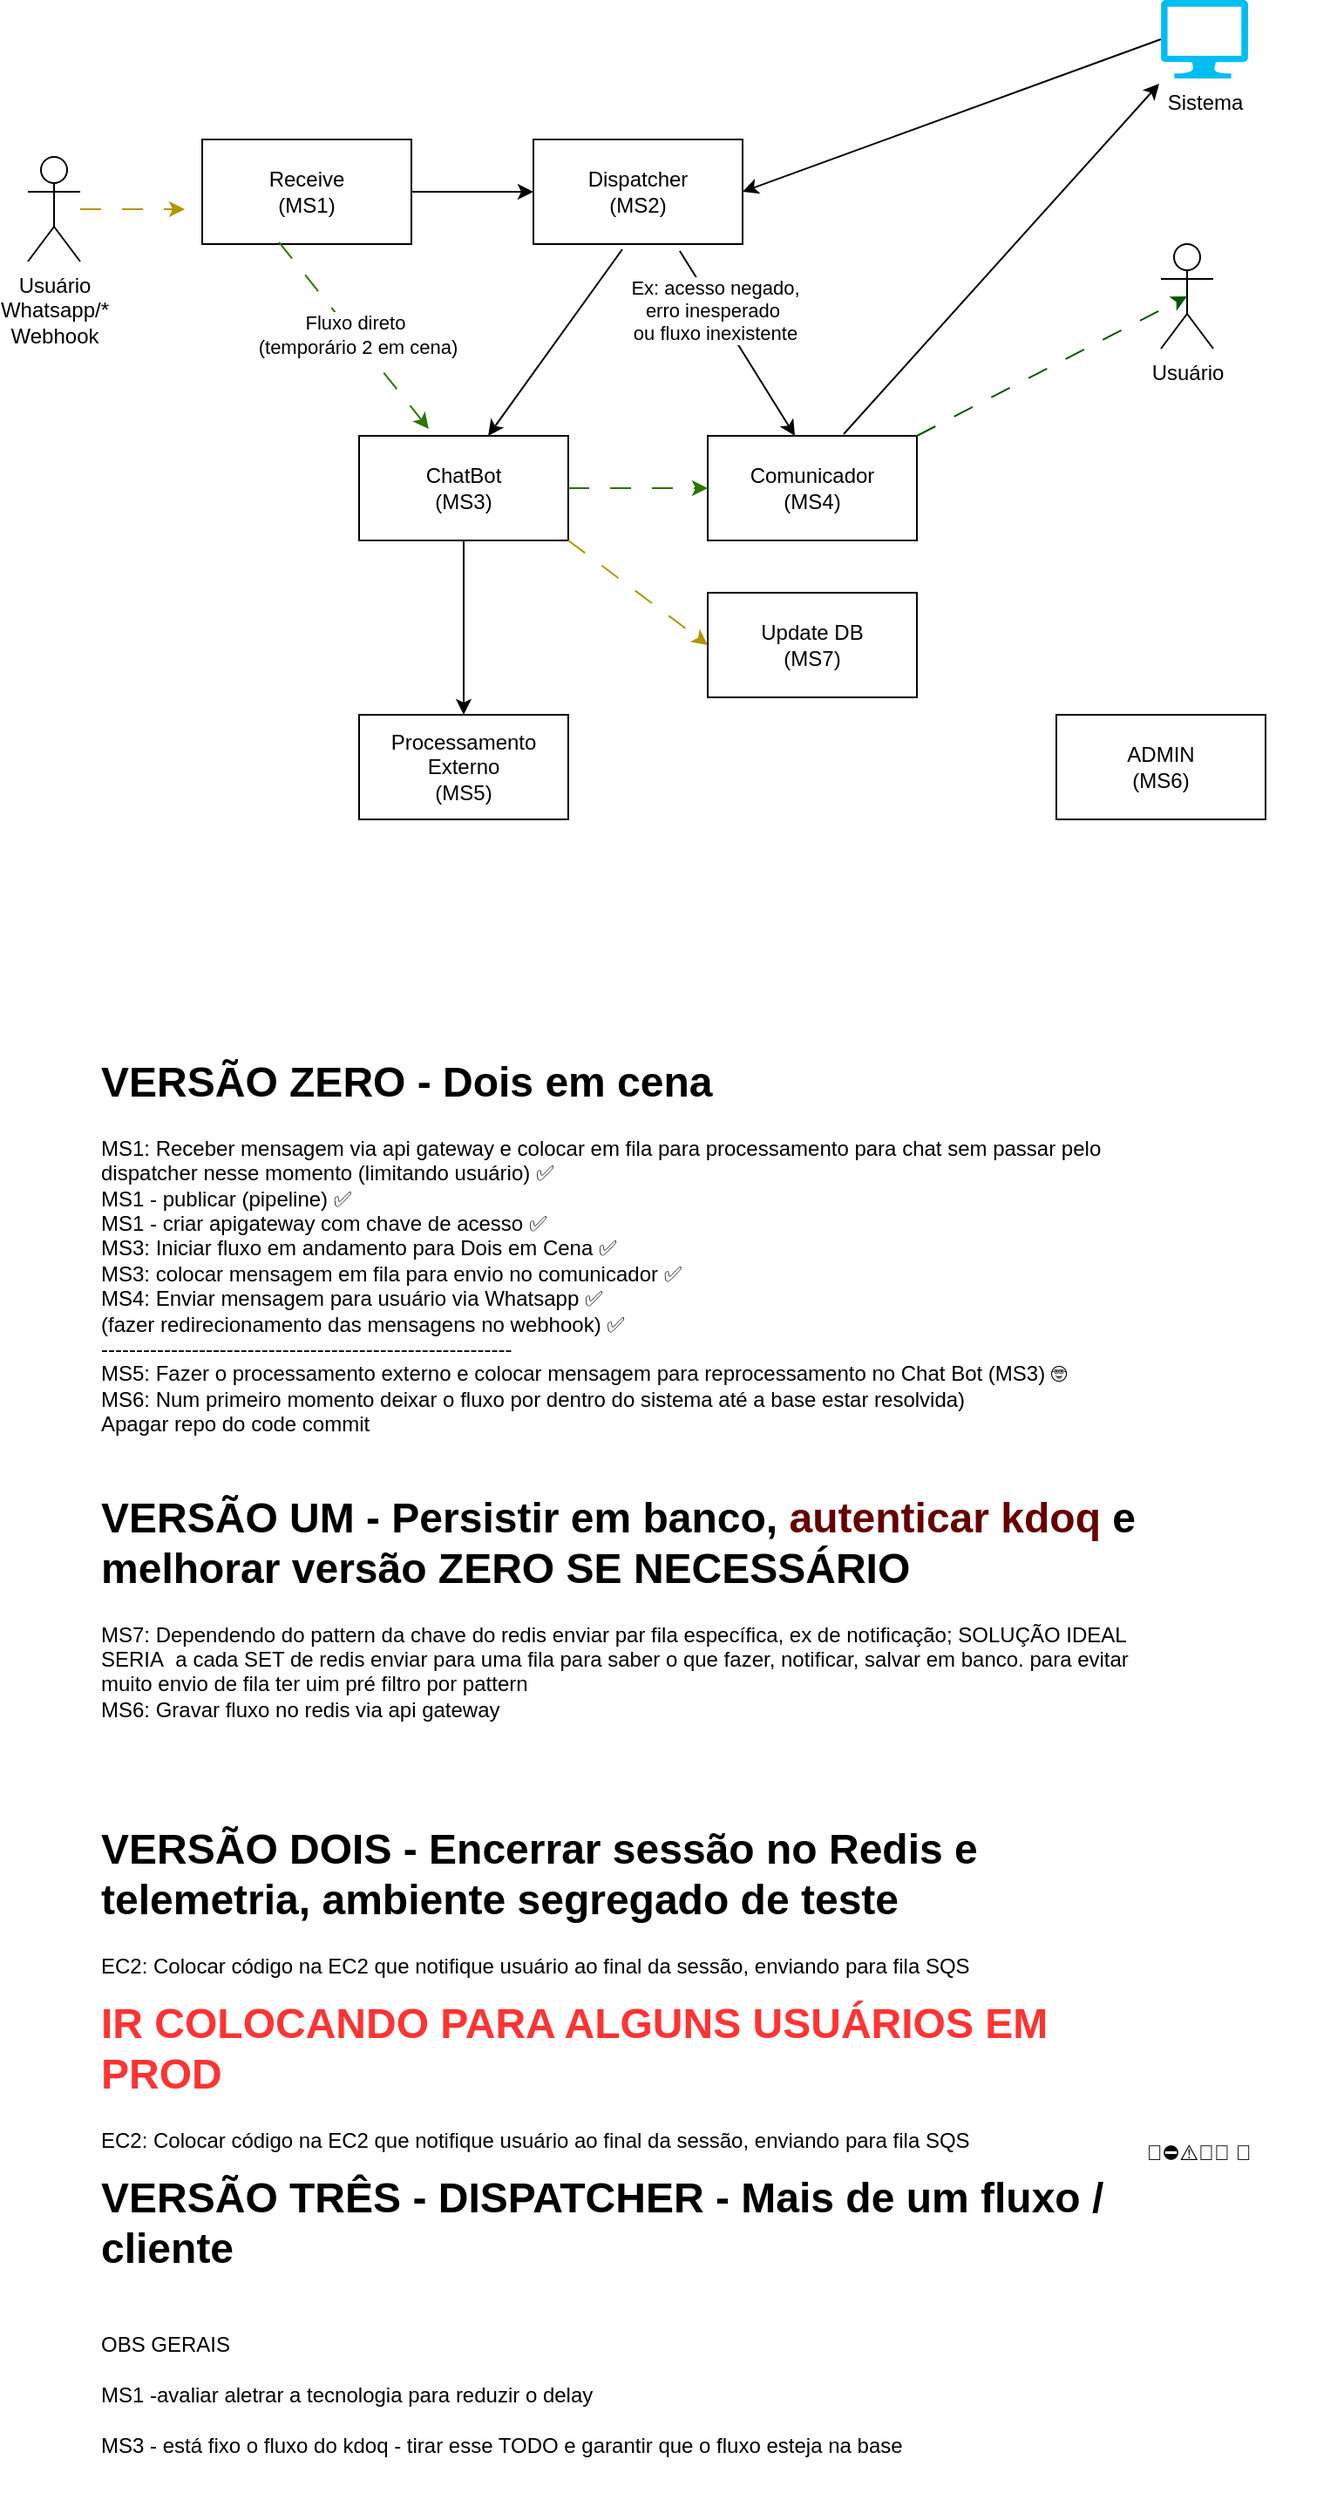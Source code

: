 <mxfile version="24.7.17">
  <diagram name="Page-1" id="x4owEQR5tJqsFIFqXLhK">
    <mxGraphModel dx="679" dy="515" grid="1" gridSize="10" guides="1" tooltips="1" connect="1" arrows="1" fold="1" page="1" pageScale="1" pageWidth="850" pageHeight="1100" math="0" shadow="0">
      <root>
        <mxCell id="0" />
        <mxCell id="1" parent="0" />
        <mxCell id="aL0qmMMuCSAnXSBfhj6i-2" value="Usuário&lt;div&gt;Whatsapp/*&lt;br&gt;Webhook&lt;/div&gt;" style="shape=umlActor;verticalLabelPosition=bottom;verticalAlign=top;html=1;outlineConnect=0;" parent="1" vertex="1">
          <mxGeometry x="40" y="160" width="30" height="60" as="geometry" />
        </mxCell>
        <mxCell id="aL0qmMMuCSAnXSBfhj6i-4" value="Receive&lt;br&gt;(MS1)" style="rounded=0;whiteSpace=wrap;html=1;" parent="1" vertex="1">
          <mxGeometry x="140" y="150" width="120" height="60" as="geometry" />
        </mxCell>
        <mxCell id="aL0qmMMuCSAnXSBfhj6i-7" value="" style="endArrow=classic;html=1;rounded=0;dashed=1;dashPattern=12 12;fillColor=#e3c800;strokeColor=#B09500;" parent="1" source="aL0qmMMuCSAnXSBfhj6i-2" edge="1">
          <mxGeometry width="50" height="50" relative="1" as="geometry">
            <mxPoint x="620" y="490" as="sourcePoint" />
            <mxPoint x="130" y="190" as="targetPoint" />
          </mxGeometry>
        </mxCell>
        <mxCell id="aL0qmMMuCSAnXSBfhj6i-8" value="Dispatcher&lt;br&gt;(MS2)" style="rounded=0;whiteSpace=wrap;html=1;" parent="1" vertex="1">
          <mxGeometry x="330" y="150" width="120" height="60" as="geometry" />
        </mxCell>
        <mxCell id="aL0qmMMuCSAnXSBfhj6i-9" value="ChatBot&lt;br&gt;(MS3)" style="rounded=0;whiteSpace=wrap;html=1;" parent="1" vertex="1">
          <mxGeometry x="230" y="320" width="120" height="60" as="geometry" />
        </mxCell>
        <mxCell id="aL0qmMMuCSAnXSBfhj6i-10" value="" style="endArrow=classic;html=1;rounded=0;exitX=1;exitY=0.5;exitDx=0;exitDy=0;entryX=0;entryY=0.5;entryDx=0;entryDy=0;" parent="1" source="aL0qmMMuCSAnXSBfhj6i-4" target="aL0qmMMuCSAnXSBfhj6i-8" edge="1">
          <mxGeometry width="50" height="50" relative="1" as="geometry">
            <mxPoint x="80" y="200" as="sourcePoint" />
            <mxPoint x="320" y="190" as="targetPoint" />
          </mxGeometry>
        </mxCell>
        <mxCell id="aL0qmMMuCSAnXSBfhj6i-11" value="" style="endArrow=classic;html=1;rounded=0;exitX=0.367;exitY=0.983;exitDx=0;exitDy=0;exitPerimeter=0;entryX=0.333;entryY=-0.067;entryDx=0;entryDy=0;entryPerimeter=0;dashed=1;fillColor=#60a917;strokeColor=#2D7600;dashPattern=12 12;" parent="1" source="aL0qmMMuCSAnXSBfhj6i-4" target="aL0qmMMuCSAnXSBfhj6i-9" edge="1">
          <mxGeometry width="50" height="50" relative="1" as="geometry">
            <mxPoint x="620" y="490" as="sourcePoint" />
            <mxPoint x="670" y="440" as="targetPoint" />
          </mxGeometry>
        </mxCell>
        <mxCell id="aL0qmMMuCSAnXSBfhj6i-12" value="Fluxo direto&amp;nbsp;&lt;div&gt;(temporário 2 em cena)&lt;/div&gt;" style="edgeLabel;html=1;align=center;verticalAlign=middle;resizable=0;points=[];" parent="aL0qmMMuCSAnXSBfhj6i-11" vertex="1" connectable="0">
          <mxGeometry x="0.003" y="2" relative="1" as="geometry">
            <mxPoint as="offset" />
          </mxGeometry>
        </mxCell>
        <mxCell id="aL0qmMMuCSAnXSBfhj6i-13" value="Comunicador&lt;br&gt;(MS4)" style="rounded=0;whiteSpace=wrap;html=1;" parent="1" vertex="1">
          <mxGeometry x="430" y="320" width="120" height="60" as="geometry" />
        </mxCell>
        <mxCell id="aL0qmMMuCSAnXSBfhj6i-14" value="Sistema" style="verticalLabelPosition=bottom;html=1;verticalAlign=top;align=center;strokeColor=none;fillColor=#00BEF2;shape=mxgraph.azure.computer;pointerEvents=1;" parent="1" vertex="1">
          <mxGeometry x="690" y="70" width="50" height="45" as="geometry" />
        </mxCell>
        <mxCell id="aL0qmMMuCSAnXSBfhj6i-15" value="" style="endArrow=classic;html=1;rounded=0;exitX=0;exitY=0.5;exitDx=0;exitDy=0;exitPerimeter=0;entryX=1;entryY=0.5;entryDx=0;entryDy=0;" parent="1" source="aL0qmMMuCSAnXSBfhj6i-14" target="aL0qmMMuCSAnXSBfhj6i-8" edge="1">
          <mxGeometry width="50" height="50" relative="1" as="geometry">
            <mxPoint x="620" y="490" as="sourcePoint" />
            <mxPoint x="670" y="440" as="targetPoint" />
          </mxGeometry>
        </mxCell>
        <mxCell id="aL0qmMMuCSAnXSBfhj6i-16" value="" style="endArrow=classic;html=1;rounded=0;exitX=0.425;exitY=1.05;exitDx=0;exitDy=0;exitPerimeter=0;entryX=0.617;entryY=0;entryDx=0;entryDy=0;entryPerimeter=0;" parent="1" source="aL0qmMMuCSAnXSBfhj6i-8" target="aL0qmMMuCSAnXSBfhj6i-9" edge="1">
          <mxGeometry width="50" height="50" relative="1" as="geometry">
            <mxPoint x="620" y="490" as="sourcePoint" />
            <mxPoint x="670" y="440" as="targetPoint" />
          </mxGeometry>
        </mxCell>
        <mxCell id="aL0qmMMuCSAnXSBfhj6i-17" value="" style="endArrow=classic;html=1;rounded=0;exitX=0.7;exitY=1.067;exitDx=0;exitDy=0;exitPerimeter=0;entryX=0.417;entryY=0;entryDx=0;entryDy=0;entryPerimeter=0;" parent="1" source="aL0qmMMuCSAnXSBfhj6i-8" target="aL0qmMMuCSAnXSBfhj6i-13" edge="1">
          <mxGeometry width="50" height="50" relative="1" as="geometry">
            <mxPoint x="620" y="490" as="sourcePoint" />
            <mxPoint x="670" y="440" as="targetPoint" />
          </mxGeometry>
        </mxCell>
        <mxCell id="aL0qmMMuCSAnXSBfhj6i-25" value="Ex: acesso negado, &lt;br&gt;erro&amp;nbsp;inesperado&amp;nbsp;&lt;div&gt;ou fluxo inexistente&lt;/div&gt;" style="edgeLabel;html=1;align=center;verticalAlign=middle;resizable=0;points=[];" parent="aL0qmMMuCSAnXSBfhj6i-17" vertex="1" connectable="0">
          <mxGeometry x="-0.367" y="-1" relative="1" as="geometry">
            <mxPoint as="offset" />
          </mxGeometry>
        </mxCell>
        <mxCell id="aL0qmMMuCSAnXSBfhj6i-18" value="" style="endArrow=classic;html=1;rounded=0;exitX=1;exitY=0.5;exitDx=0;exitDy=0;entryX=0;entryY=0.5;entryDx=0;entryDy=0;dashed=1;dashPattern=12 12;fillColor=#60a917;strokeColor=#2D7600;" parent="1" source="aL0qmMMuCSAnXSBfhj6i-9" target="aL0qmMMuCSAnXSBfhj6i-13" edge="1">
          <mxGeometry width="50" height="50" relative="1" as="geometry">
            <mxPoint x="620" y="490" as="sourcePoint" />
            <mxPoint x="670" y="440" as="targetPoint" />
          </mxGeometry>
        </mxCell>
        <mxCell id="aL0qmMMuCSAnXSBfhj6i-19" value="Usuário" style="shape=umlActor;verticalLabelPosition=bottom;verticalAlign=top;html=1;outlineConnect=0;" parent="1" vertex="1">
          <mxGeometry x="690" y="210" width="30" height="60" as="geometry" />
        </mxCell>
        <mxCell id="aL0qmMMuCSAnXSBfhj6i-20" value="" style="endArrow=classic;html=1;rounded=0;exitX=1;exitY=0;exitDx=0;exitDy=0;entryX=0.5;entryY=0.5;entryDx=0;entryDy=0;entryPerimeter=0;dashed=1;dashPattern=12 12;fillColor=#008a00;strokeColor=#005700;" parent="1" source="aL0qmMMuCSAnXSBfhj6i-13" target="aL0qmMMuCSAnXSBfhj6i-19" edge="1">
          <mxGeometry width="50" height="50" relative="1" as="geometry">
            <mxPoint x="620" y="490" as="sourcePoint" />
            <mxPoint x="680" y="250" as="targetPoint" />
          </mxGeometry>
        </mxCell>
        <mxCell id="aL0qmMMuCSAnXSBfhj6i-21" value="" style="endArrow=classic;html=1;rounded=0;exitX=0.65;exitY=-0.017;exitDx=0;exitDy=0;exitPerimeter=0;entryX=-0.02;entryY=1.067;entryDx=0;entryDy=0;entryPerimeter=0;" parent="1" source="aL0qmMMuCSAnXSBfhj6i-13" target="aL0qmMMuCSAnXSBfhj6i-14" edge="1">
          <mxGeometry width="50" height="50" relative="1" as="geometry">
            <mxPoint x="560" y="330" as="sourcePoint" />
            <mxPoint x="690" y="260" as="targetPoint" />
          </mxGeometry>
        </mxCell>
        <mxCell id="aL0qmMMuCSAnXSBfhj6i-22" value="Processamento&lt;br&gt;Externo&lt;br&gt;(MS5)" style="rounded=0;whiteSpace=wrap;html=1;" parent="1" vertex="1">
          <mxGeometry x="230" y="480" width="120" height="60" as="geometry" />
        </mxCell>
        <mxCell id="aL0qmMMuCSAnXSBfhj6i-24" value="" style="endArrow=classic;html=1;rounded=0;exitX=0.5;exitY=1;exitDx=0;exitDy=0;" parent="1" source="aL0qmMMuCSAnXSBfhj6i-9" target="aL0qmMMuCSAnXSBfhj6i-22" edge="1">
          <mxGeometry width="50" height="50" relative="1" as="geometry">
            <mxPoint x="290" y="390" as="sourcePoint" />
            <mxPoint x="670" y="440" as="targetPoint" />
          </mxGeometry>
        </mxCell>
        <mxCell id="GBnZuMFmrzQNFnWWCVj_-2" value="&lt;h1 style=&quot;margin-top: 0px;&quot;&gt;VERSÃO ZERO - Dois em cena&lt;/h1&gt;&lt;div&gt;MS1: Receber mensagem via api gateway e colocar em fila para processamento para chat sem passar pelo dispatcher nesse momento (limitando usuário)&amp;nbsp;&lt;span style=&quot;background-color: initial;&quot;&gt;✅&lt;br&gt;&lt;/span&gt;&lt;span style=&quot;background-color: initial;&quot;&gt;MS1 - publicar (pipeline)&amp;nbsp;&lt;/span&gt;✅&lt;span style=&quot;background-color: initial;&quot;&gt;&lt;br&gt;MS1 - criar apigateway com chave de acesso&lt;/span&gt;&amp;nbsp;✅&lt;br&gt;&lt;span style=&quot;background-color: initial;&quot;&gt;MS3: Iniciar fluxo em andamento para Dois em Cena&amp;nbsp;&lt;/span&gt;✅&lt;span style=&quot;background-color: initial;&quot;&gt;&lt;br&gt;&lt;/span&gt;&lt;div&gt;&lt;span style=&quot;background-color: initial;&quot;&gt;MS3: colocar mensagem em fila para envio no comunicador&amp;nbsp;&lt;/span&gt;✅&lt;span style=&quot;background-color: initial;&quot;&gt;&lt;br&gt;&lt;/span&gt;MS4: Enviar mensagem para usuário via Whatsapp&amp;nbsp;&lt;span style=&quot;background-color: initial;&quot;&gt;✅&lt;/span&gt;&lt;/div&gt;&lt;span style=&quot;background-color: initial;&quot;&gt;(fazer redirecionamento das mensagens no webhook)&amp;nbsp;&lt;/span&gt;&lt;span style=&quot;background-color: initial;&quot;&gt;✅&lt;/span&gt;&lt;/div&gt;&lt;div&gt;-----------------------------------------------------------&lt;br&gt;MS5: Fazer o processamento externo e colocar mensagem para reprocessamento no Chat Bot (MS3) 🤓&lt;br&gt;MS6: Num primeiro momento deixar o fluxo por dentro do sistema até a base estar resolvida)&lt;br&gt;Apagar repo do code commit&lt;br&gt;&lt;br&gt;&lt;br&gt;&lt;/div&gt;" style="text;html=1;whiteSpace=wrap;overflow=hidden;rounded=0;" parent="1" vertex="1">
          <mxGeometry x="80" y="670" width="620" height="270" as="geometry" />
        </mxCell>
        <mxCell id="GBnZuMFmrzQNFnWWCVj_-3" value="ADMIN&lt;br&gt;(MS6)" style="rounded=0;whiteSpace=wrap;html=1;" parent="1" vertex="1">
          <mxGeometry x="630" y="480" width="120" height="60" as="geometry" />
        </mxCell>
        <mxCell id="1eh-dSSV-2nS1JZkb8D_-3" value="&lt;h1 style=&quot;margin-top: 0px;&quot;&gt;VERSÃO TRÊS - DISPATCHER - Mais de um fluxo / cliente&lt;/h1&gt;&lt;div&gt;&lt;br&gt;&lt;/div&gt;" style="text;html=1;whiteSpace=wrap;overflow=hidden;rounded=0;" parent="1" vertex="1">
          <mxGeometry x="80" y="1310" width="620" height="80" as="geometry" />
        </mxCell>
        <mxCell id="1eh-dSSV-2nS1JZkb8D_-4" value="&lt;h1 style=&quot;margin-top: 0px;&quot;&gt;&lt;span style=&quot;background-color: initial; font-size: 12px; font-weight: normal;&quot;&gt;🚀⛔⚠️🤓✅&amp;nbsp;🎯&lt;/span&gt;&lt;br&gt;&lt;/h1&gt;" style="text;html=1;whiteSpace=wrap;overflow=hidden;rounded=0;" parent="1" vertex="1">
          <mxGeometry x="680" y="1280" width="110" height="40" as="geometry" />
        </mxCell>
        <mxCell id="1eh-dSSV-2nS1JZkb8D_-5" value="&lt;h1 style=&quot;margin-top: 0px;&quot;&gt;&lt;span style=&quot;background-color: initial; font-size: 12px; font-weight: normal;&quot;&gt;OBS GERAIS&lt;br&gt;MS1 -avaliar aletrar a tecnologia para reduzir&amp;nbsp;o delay&lt;br&gt;&lt;/span&gt;&lt;font style=&quot;font-size: 12px; font-weight: normal;&quot;&gt;MS3 - está fixo o fluxo do kdoq - tirar esse TODO e garantir que o fluxo esteja na base&amp;nbsp;&lt;/font&gt;&lt;/h1&gt;" style="text;html=1;whiteSpace=wrap;overflow=hidden;rounded=0;" parent="1" vertex="1">
          <mxGeometry x="80" y="1390" width="500" height="110" as="geometry" />
        </mxCell>
        <mxCell id="1eh-dSSV-2nS1JZkb8D_-9" value="Update DB&lt;br&gt;(MS7)" style="rounded=0;whiteSpace=wrap;html=1;" parent="1" vertex="1">
          <mxGeometry x="430" y="410" width="120" height="60" as="geometry" />
        </mxCell>
        <mxCell id="1eh-dSSV-2nS1JZkb8D_-10" value="" style="endArrow=classic;html=1;rounded=0;exitX=1;exitY=1;exitDx=0;exitDy=0;entryX=0;entryY=0.5;entryDx=0;entryDy=0;dashed=1;dashPattern=12 12;fillColor=#e3c800;strokeColor=#B09500;" parent="1" source="aL0qmMMuCSAnXSBfhj6i-9" target="1eh-dSSV-2nS1JZkb8D_-9" edge="1">
          <mxGeometry width="50" height="50" relative="1" as="geometry">
            <mxPoint x="360" y="360" as="sourcePoint" />
            <mxPoint x="440" y="360" as="targetPoint" />
          </mxGeometry>
        </mxCell>
        <mxCell id="1eh-dSSV-2nS1JZkb8D_-13" value="&lt;h1 style=&quot;margin-top: 0px;&quot;&gt;VERSÃO UM - Persistir em banco, &lt;font style=&quot;background-color: rgb(255, 255, 255);&quot; color=&quot;#660000&quot;&gt;autenticar kdoq&lt;/font&gt; e melhorar versão ZERO SE NECESSÁRIO&lt;/h1&gt;&lt;div&gt;MS7: Dependendo do pattern da chave do redis enviar par fila específica, ex de notificação; SOLUÇÃO IDEAL SERIA&amp;nbsp; a cada SET de redis enviar para uma fila para saber o que fazer, notificar, salvar em banco. para evitar muito envio de fila ter uim pré filtro por pattern&lt;br&gt;MS6: Gravar fluxo no redis via api gateway&lt;br&gt;&lt;/div&gt;" style="text;html=1;whiteSpace=wrap;overflow=hidden;rounded=0;" parent="1" vertex="1">
          <mxGeometry x="80" y="920" width="620" height="180" as="geometry" />
        </mxCell>
        <mxCell id="1eh-dSSV-2nS1JZkb8D_-14" value="&lt;h1 style=&quot;margin-top: 0px;&quot;&gt;VERSÃO DOIS - Encerrar sessão no Redis e telemetria, ambiente segregado de teste&lt;/h1&gt;&lt;div&gt;EC2: Colocar código na EC2 que notifique usuário ao final da sessão, enviando para fila SQS&lt;/div&gt;" style="text;html=1;whiteSpace=wrap;overflow=hidden;rounded=0;" parent="1" vertex="1">
          <mxGeometry x="80" y="1110" width="620" height="102" as="geometry" />
        </mxCell>
        <mxCell id="YbBsrdi25ZlUFy5NanMd-1" value="&lt;h1 style=&quot;margin-top: 0px;&quot;&gt;&lt;font color=&quot;#ff3333&quot;&gt;IR COLOCANDO PARA ALGUNS USUÁRIOS EM PROD&lt;/font&gt;&lt;/h1&gt;&lt;div&gt;EC2: Colocar código na EC2 que notifique usuário ao final da sessão, enviando para fila SQS&lt;/div&gt;" style="text;html=1;whiteSpace=wrap;overflow=hidden;rounded=0;" vertex="1" parent="1">
          <mxGeometry x="80" y="1210" width="620" height="102" as="geometry" />
        </mxCell>
      </root>
    </mxGraphModel>
  </diagram>
</mxfile>
